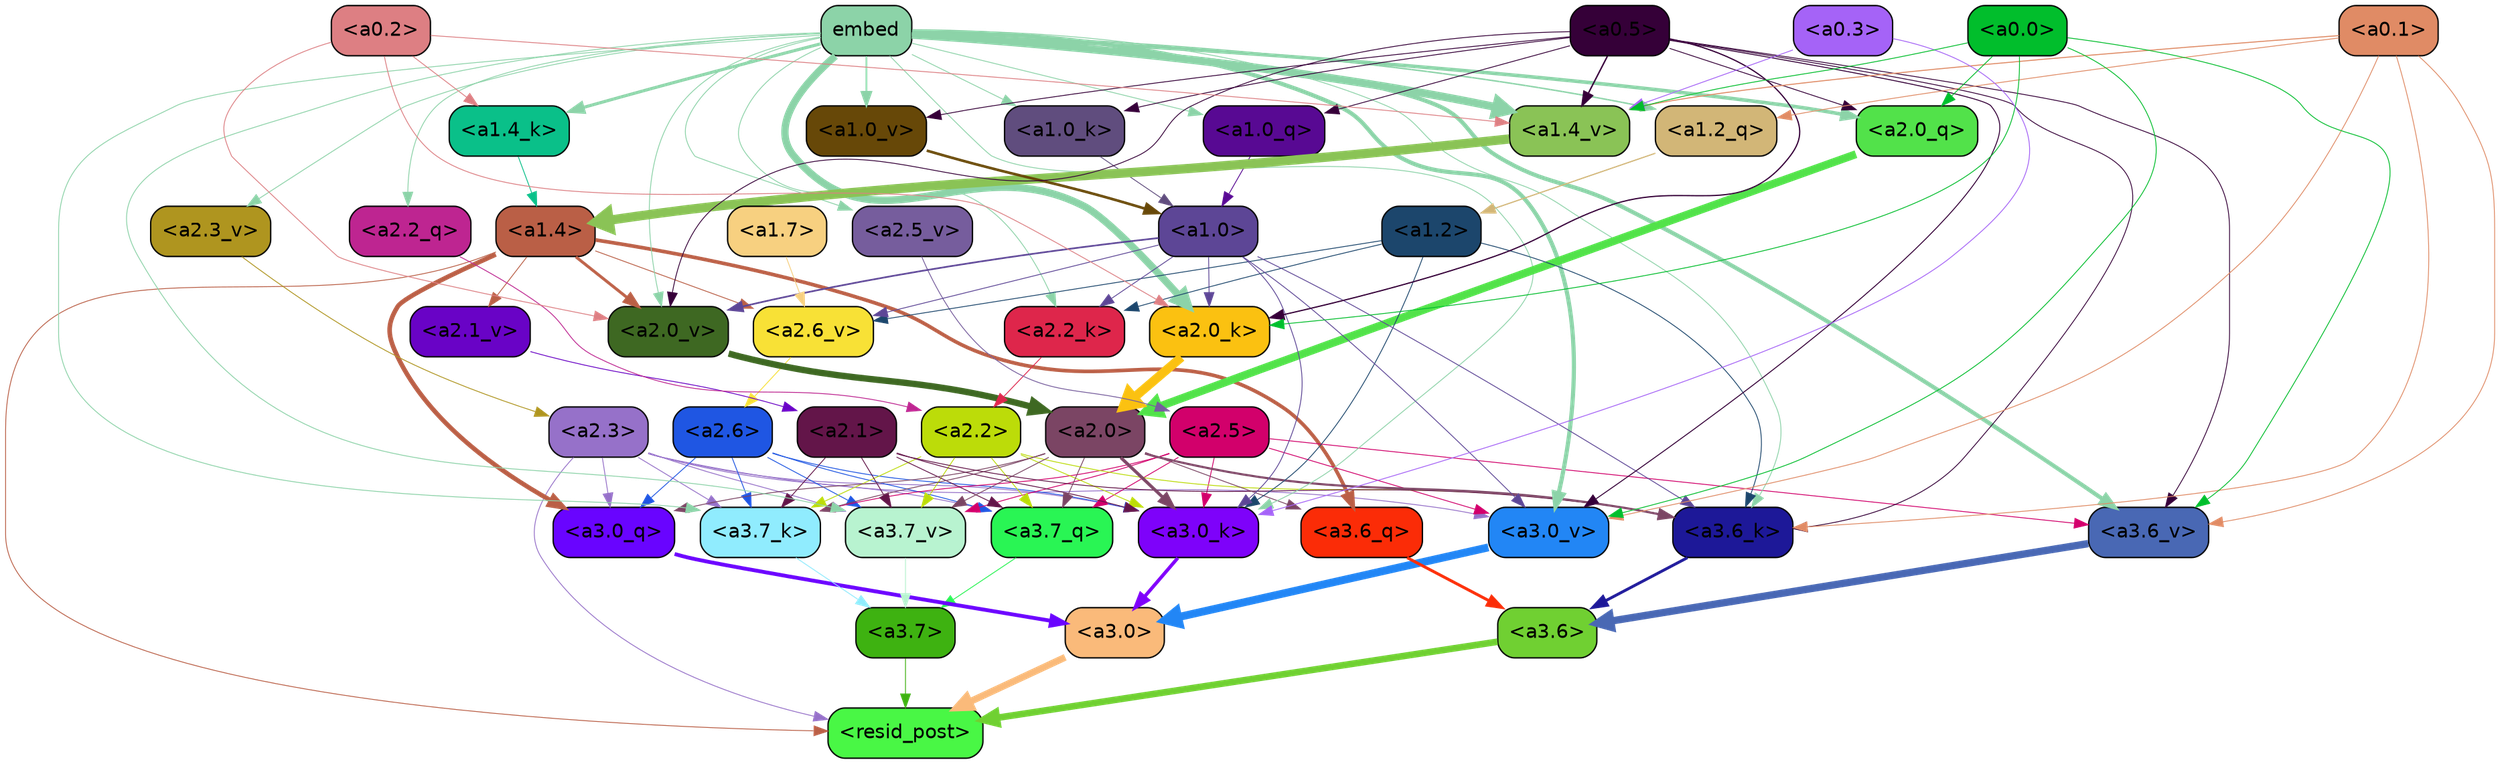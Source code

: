 strict digraph "" {
	graph [bgcolor=transparent,
		layout=dot,
		overlap=false,
		splines=true
	];
	"<a3.7>"	[color=black,
		fillcolor="#3eb211",
		fontname=Helvetica,
		shape=box,
		style="filled, rounded"];
	"<resid_post>"	[color=black,
		fillcolor="#49f745",
		fontname=Helvetica,
		shape=box,
		style="filled, rounded"];
	"<a3.7>" -> "<resid_post>"	[color="#3eb211",
		penwidth=0.6];
	"<a3.6>"	[color=black,
		fillcolor="#70d032",
		fontname=Helvetica,
		shape=box,
		style="filled, rounded"];
	"<a3.6>" -> "<resid_post>"	[color="#70d032",
		penwidth=4.753257989883423];
	"<a3.0>"	[color=black,
		fillcolor="#faba7a",
		fontname=Helvetica,
		shape=box,
		style="filled, rounded"];
	"<a3.0>" -> "<resid_post>"	[color="#faba7a",
		penwidth=4.90053927898407];
	"<a2.3>"	[color=black,
		fillcolor="#9671c9",
		fontname=Helvetica,
		shape=box,
		style="filled, rounded"];
	"<a2.3>" -> "<resid_post>"	[color="#9671c9",
		penwidth=0.6];
	"<a3.7_q>"	[color=black,
		fillcolor="#29f554",
		fontname=Helvetica,
		shape=box,
		style="filled, rounded"];
	"<a2.3>" -> "<a3.7_q>"	[color="#9671c9",
		penwidth=0.6];
	"<a3.0_q>"	[color=black,
		fillcolor="#6904ff",
		fontname=Helvetica,
		shape=box,
		style="filled, rounded"];
	"<a2.3>" -> "<a3.0_q>"	[color="#9671c9",
		penwidth=0.6];
	"<a3.7_k>"	[color=black,
		fillcolor="#90ecfe",
		fontname=Helvetica,
		shape=box,
		style="filled, rounded"];
	"<a2.3>" -> "<a3.7_k>"	[color="#9671c9",
		penwidth=0.6];
	"<a3.0_k>"	[color=black,
		fillcolor="#7e02fa",
		fontname=Helvetica,
		shape=box,
		style="filled, rounded"];
	"<a2.3>" -> "<a3.0_k>"	[color="#9671c9",
		penwidth=0.6];
	"<a3.7_v>"	[color=black,
		fillcolor="#b8f3d0",
		fontname=Helvetica,
		shape=box,
		style="filled, rounded"];
	"<a2.3>" -> "<a3.7_v>"	[color="#9671c9",
		penwidth=0.6];
	"<a3.0_v>"	[color=black,
		fillcolor="#2286f5",
		fontname=Helvetica,
		shape=box,
		style="filled, rounded"];
	"<a2.3>" -> "<a3.0_v>"	[color="#9671c9",
		penwidth=0.6];
	"<a1.4>"	[color=black,
		fillcolor="#ba5f46",
		fontname=Helvetica,
		shape=box,
		style="filled, rounded"];
	"<a1.4>" -> "<resid_post>"	[color="#ba5f46",
		penwidth=0.6];
	"<a3.6_q>"	[color=black,
		fillcolor="#fb2c07",
		fontname=Helvetica,
		shape=box,
		style="filled, rounded"];
	"<a1.4>" -> "<a3.6_q>"	[color="#ba5f46",
		penwidth=2.6043437719345093];
	"<a1.4>" -> "<a3.0_q>"	[color="#ba5f46",
		penwidth=3.2779015004634857];
	"<a2.6_v>"	[color=black,
		fillcolor="#f8e136",
		fontname=Helvetica,
		shape=box,
		style="filled, rounded"];
	"<a1.4>" -> "<a2.6_v>"	[color="#ba5f46",
		penwidth=0.6];
	"<a2.1_v>"	[color=black,
		fillcolor="#6903c6",
		fontname=Helvetica,
		shape=box,
		style="filled, rounded"];
	"<a1.4>" -> "<a2.1_v>"	[color="#ba5f46",
		penwidth=0.6];
	"<a2.0_v>"	[color=black,
		fillcolor="#3e6822",
		fontname=Helvetica,
		shape=box,
		style="filled, rounded"];
	"<a1.4>" -> "<a2.0_v>"	[color="#ba5f46",
		penwidth=2.089712530374527];
	"<a3.7_q>" -> "<a3.7>"	[color="#29f554",
		penwidth=0.6];
	"<a3.6_q>" -> "<a3.6>"	[color="#fb2c07",
		penwidth=2.091020345687866];
	"<a3.0_q>" -> "<a3.0>"	[color="#6904ff",
		penwidth=2.7421876192092896];
	"<a3.7_k>" -> "<a3.7>"	[color="#90ecfe",
		penwidth=0.6];
	"<a3.6_k>"	[color=black,
		fillcolor="#1d1898",
		fontname=Helvetica,
		shape=box,
		style="filled, rounded"];
	"<a3.6_k>" -> "<a3.6>"	[color="#1d1898",
		penwidth=2.048597991466522];
	"<a3.0_k>" -> "<a3.0>"	[color="#7e02fa",
		penwidth=2.476402521133423];
	"<a3.7_v>" -> "<a3.7>"	[color="#b8f3d0",
		penwidth=0.6];
	"<a3.6_v>"	[color=black,
		fillcolor="#4968b4",
		fontname=Helvetica,
		shape=box,
		style="filled, rounded"];
	"<a3.6_v>" -> "<a3.6>"	[color="#4968b4",
		penwidth=5.2550448179244995];
	"<a3.0_v>" -> "<a3.0>"	[color="#2286f5",
		penwidth=5.652270674705505];
	"<a2.6>"	[color=black,
		fillcolor="#1f56e3",
		fontname=Helvetica,
		shape=box,
		style="filled, rounded"];
	"<a2.6>" -> "<a3.7_q>"	[color="#1f56e3",
		penwidth=0.6];
	"<a2.6>" -> "<a3.0_q>"	[color="#1f56e3",
		penwidth=0.6];
	"<a2.6>" -> "<a3.7_k>"	[color="#1f56e3",
		penwidth=0.6];
	"<a2.6>" -> "<a3.0_k>"	[color="#1f56e3",
		penwidth=0.6];
	"<a2.6>" -> "<a3.7_v>"	[color="#1f56e3",
		penwidth=0.6];
	"<a2.5>"	[color=black,
		fillcolor="#d2006b",
		fontname=Helvetica,
		shape=box,
		style="filled, rounded"];
	"<a2.5>" -> "<a3.7_q>"	[color="#d2006b",
		penwidth=0.6];
	"<a2.5>" -> "<a3.7_k>"	[color="#d2006b",
		penwidth=0.6];
	"<a2.5>" -> "<a3.0_k>"	[color="#d2006b",
		penwidth=0.6];
	"<a2.5>" -> "<a3.7_v>"	[color="#d2006b",
		penwidth=0.6];
	"<a2.5>" -> "<a3.6_v>"	[color="#d2006b",
		penwidth=0.6];
	"<a2.5>" -> "<a3.0_v>"	[color="#d2006b",
		penwidth=0.6];
	"<a2.2>"	[color=black,
		fillcolor="#bcdc09",
		fontname=Helvetica,
		shape=box,
		style="filled, rounded"];
	"<a2.2>" -> "<a3.7_q>"	[color="#bcdc09",
		penwidth=0.6];
	"<a2.2>" -> "<a3.7_k>"	[color="#bcdc09",
		penwidth=0.6];
	"<a2.2>" -> "<a3.6_k>"	[color="#bcdc09",
		penwidth=0.6];
	"<a2.2>" -> "<a3.0_k>"	[color="#bcdc09",
		penwidth=0.6];
	"<a2.2>" -> "<a3.7_v>"	[color="#bcdc09",
		penwidth=0.6];
	"<a2.1>"	[color=black,
		fillcolor="#631549",
		fontname=Helvetica,
		shape=box,
		style="filled, rounded"];
	"<a2.1>" -> "<a3.7_q>"	[color="#631549",
		penwidth=0.6];
	"<a2.1>" -> "<a3.7_k>"	[color="#631549",
		penwidth=0.6];
	"<a2.1>" -> "<a3.6_k>"	[color="#631549",
		penwidth=0.6];
	"<a2.1>" -> "<a3.0_k>"	[color="#631549",
		penwidth=0.6];
	"<a2.1>" -> "<a3.7_v>"	[color="#631549",
		penwidth=0.6];
	"<a2.0>"	[color=black,
		fillcolor="#7b4564",
		fontname=Helvetica,
		shape=box,
		style="filled, rounded"];
	"<a2.0>" -> "<a3.7_q>"	[color="#7b4564",
		penwidth=0.6];
	"<a2.0>" -> "<a3.6_q>"	[color="#7b4564",
		penwidth=0.6];
	"<a2.0>" -> "<a3.0_q>"	[color="#7b4564",
		penwidth=0.6];
	"<a2.0>" -> "<a3.7_k>"	[color="#7b4564",
		penwidth=0.6];
	"<a2.0>" -> "<a3.6_k>"	[color="#7b4564",
		penwidth=1.5290023684501648];
	"<a2.0>" -> "<a3.0_k>"	[color="#7b4564",
		penwidth=2.2551413774490356];
	"<a2.0>" -> "<a3.7_v>"	[color="#7b4564",
		penwidth=0.6];
	embed	[color=black,
		fillcolor="#8cd3a8",
		fontname=Helvetica,
		shape=box,
		style="filled, rounded"];
	embed -> "<a3.7_k>"	[color="#8cd3a8",
		penwidth=0.6];
	embed -> "<a3.6_k>"	[color="#8cd3a8",
		penwidth=0.6];
	embed -> "<a3.0_k>"	[color="#8cd3a8",
		penwidth=0.6];
	embed -> "<a3.7_v>"	[color="#8cd3a8",
		penwidth=0.6];
	embed -> "<a3.6_v>"	[color="#8cd3a8",
		penwidth=2.9556376338005066];
	embed -> "<a3.0_v>"	[color="#8cd3a8",
		penwidth=2.972973108291626];
	"<a2.2_q>"	[color=black,
		fillcolor="#be2591",
		fontname=Helvetica,
		shape=box,
		style="filled, rounded"];
	embed -> "<a2.2_q>"	[color="#8cd3a8",
		penwidth=0.6];
	"<a2.0_q>"	[color=black,
		fillcolor="#52e24a",
		fontname=Helvetica,
		shape=box,
		style="filled, rounded"];
	embed -> "<a2.0_q>"	[color="#8cd3a8",
		penwidth=2.540744114667177];
	"<a2.2_k>"	[color=black,
		fillcolor="#de264b",
		fontname=Helvetica,
		shape=box,
		style="filled, rounded"];
	embed -> "<a2.2_k>"	[color="#8cd3a8",
		penwidth=0.6];
	"<a2.0_k>"	[color=black,
		fillcolor="#fbc111",
		fontname=Helvetica,
		shape=box,
		style="filled, rounded"];
	embed -> "<a2.0_k>"	[color="#8cd3a8",
		penwidth=5.233989953994751];
	"<a2.5_v>"	[color=black,
		fillcolor="#765d9d",
		fontname=Helvetica,
		shape=box,
		style="filled, rounded"];
	embed -> "<a2.5_v>"	[color="#8cd3a8",
		penwidth=0.6];
	"<a2.3_v>"	[color=black,
		fillcolor="#af951f",
		fontname=Helvetica,
		shape=box,
		style="filled, rounded"];
	embed -> "<a2.3_v>"	[color="#8cd3a8",
		penwidth=0.6];
	embed -> "<a2.0_v>"	[color="#8cd3a8",
		penwidth=0.6];
	"<a1.2_q>"	[color=black,
		fillcolor="#d2b677",
		fontname=Helvetica,
		shape=box,
		style="filled, rounded"];
	embed -> "<a1.2_q>"	[color="#8cd3a8",
		penwidth=1.0232882499694824];
	"<a1.0_q>"	[color=black,
		fillcolor="#580993",
		fontname=Helvetica,
		shape=box,
		style="filled, rounded"];
	embed -> "<a1.0_q>"	[color="#8cd3a8",
		penwidth=0.6];
	"<a1.4_k>"	[color=black,
		fillcolor="#0ac089",
		fontname=Helvetica,
		shape=box,
		style="filled, rounded"];
	embed -> "<a1.4_k>"	[color="#8cd3a8",
		penwidth=2.181154489517212];
	"<a1.0_k>"	[color=black,
		fillcolor="#604d7e",
		fontname=Helvetica,
		shape=box,
		style="filled, rounded"];
	embed -> "<a1.0_k>"	[color="#8cd3a8",
		penwidth=0.6];
	"<a1.4_v>"	[color=black,
		fillcolor="#8ac356",
		fontname=Helvetica,
		shape=box,
		style="filled, rounded"];
	embed -> "<a1.4_v>"	[color="#8cd3a8",
		penwidth=5.707561254501343];
	"<a1.0_v>"	[color=black,
		fillcolor="#674808",
		fontname=Helvetica,
		shape=box,
		style="filled, rounded"];
	embed -> "<a1.0_v>"	[color="#8cd3a8",
		penwidth=1.26310396194458];
	"<a1.2>"	[color=black,
		fillcolor="#1c466c",
		fontname=Helvetica,
		shape=box,
		style="filled, rounded"];
	"<a1.2>" -> "<a3.6_k>"	[color="#1c466c",
		penwidth=0.6];
	"<a1.2>" -> "<a3.0_k>"	[color="#1c466c",
		penwidth=0.6];
	"<a1.2>" -> "<a2.2_k>"	[color="#1c466c",
		penwidth=0.6];
	"<a1.2>" -> "<a2.6_v>"	[color="#1c466c",
		penwidth=0.6];
	"<a1.0>"	[color=black,
		fillcolor="#5d4696",
		fontname=Helvetica,
		shape=box,
		style="filled, rounded"];
	"<a1.0>" -> "<a3.6_k>"	[color="#5d4696",
		penwidth=0.6];
	"<a1.0>" -> "<a3.0_k>"	[color="#5d4696",
		penwidth=0.6];
	"<a1.0>" -> "<a3.0_v>"	[color="#5d4696",
		penwidth=0.6];
	"<a1.0>" -> "<a2.2_k>"	[color="#5d4696",
		penwidth=0.6];
	"<a1.0>" -> "<a2.0_k>"	[color="#5d4696",
		penwidth=0.6];
	"<a1.0>" -> "<a2.6_v>"	[color="#5d4696",
		penwidth=0.6];
	"<a1.0>" -> "<a2.0_v>"	[color="#5d4696",
		penwidth=1.1915444135665894];
	"<a0.5>"	[color=black,
		fillcolor="#350038",
		fontname=Helvetica,
		shape=box,
		style="filled, rounded"];
	"<a0.5>" -> "<a3.6_k>"	[color="#350038",
		penwidth=0.6];
	"<a0.5>" -> "<a3.6_v>"	[color="#350038",
		penwidth=0.6];
	"<a0.5>" -> "<a3.0_v>"	[color="#350038",
		penwidth=0.6790935099124908];
	"<a0.5>" -> "<a2.0_q>"	[color="#350038",
		penwidth=0.6];
	"<a0.5>" -> "<a2.0_k>"	[color="#350038",
		penwidth=0.8868831396102905];
	"<a0.5>" -> "<a2.0_v>"	[color="#350038",
		penwidth=0.6];
	"<a0.5>" -> "<a1.0_q>"	[color="#350038",
		penwidth=0.6];
	"<a0.5>" -> "<a1.0_k>"	[color="#350038",
		penwidth=0.6];
	"<a0.5>" -> "<a1.4_v>"	[color="#350038",
		penwidth=1.0242966413497925];
	"<a0.5>" -> "<a1.0_v>"	[color="#350038",
		penwidth=0.6];
	"<a0.1>"	[color=black,
		fillcolor="#e08b65",
		fontname=Helvetica,
		shape=box,
		style="filled, rounded"];
	"<a0.1>" -> "<a3.6_k>"	[color="#e08b65",
		penwidth=0.6];
	"<a0.1>" -> "<a3.6_v>"	[color="#e08b65",
		penwidth=0.6];
	"<a0.1>" -> "<a3.0_v>"	[color="#e08b65",
		penwidth=0.6];
	"<a0.1>" -> "<a1.2_q>"	[color="#e08b65",
		penwidth=0.6];
	"<a0.1>" -> "<a1.4_v>"	[color="#e08b65",
		penwidth=0.7291159629821777];
	"<a0.3>"	[color=black,
		fillcolor="#a563f7",
		fontname=Helvetica,
		shape=box,
		style="filled, rounded"];
	"<a0.3>" -> "<a3.0_k>"	[color="#a563f7",
		penwidth=0.6];
	"<a0.3>" -> "<a1.4_v>"	[color="#a563f7",
		penwidth=0.6];
	"<a0.0>"	[color=black,
		fillcolor="#01be2c",
		fontname=Helvetica,
		shape=box,
		style="filled, rounded"];
	"<a0.0>" -> "<a3.6_v>"	[color="#01be2c",
		penwidth=0.6];
	"<a0.0>" -> "<a3.0_v>"	[color="#01be2c",
		penwidth=0.6];
	"<a0.0>" -> "<a2.0_q>"	[color="#01be2c",
		penwidth=0.6];
	"<a0.0>" -> "<a2.0_k>"	[color="#01be2c",
		penwidth=0.6];
	"<a0.0>" -> "<a1.4_v>"	[color="#01be2c",
		penwidth=0.6];
	"<a2.2_q>" -> "<a2.2>"	[color="#be2591",
		penwidth=0.6];
	"<a2.0_q>" -> "<a2.0>"	[color="#52e24a",
		penwidth=5.6763341426849365];
	"<a2.2_k>" -> "<a2.2>"	[color="#de264b",
		penwidth=0.6];
	"<a2.0_k>" -> "<a2.0>"	[color="#fbc111",
		penwidth=6.450865745544434];
	"<a2.6_v>" -> "<a2.6>"	[color="#f8e136",
		penwidth=0.6];
	"<a2.5_v>" -> "<a2.5>"	[color="#765d9d",
		penwidth=0.6];
	"<a2.3_v>" -> "<a2.3>"	[color="#af951f",
		penwidth=0.6];
	"<a2.1_v>" -> "<a2.1>"	[color="#6903c6",
		penwidth=0.6];
	"<a2.0_v>" -> "<a2.0>"	[color="#3e6822",
		penwidth=4.569358706474304];
	"<a0.2>"	[color=black,
		fillcolor="#dd7f83",
		fontname=Helvetica,
		shape=box,
		style="filled, rounded"];
	"<a0.2>" -> "<a2.0_k>"	[color="#dd7f83",
		penwidth=0.6];
	"<a0.2>" -> "<a2.0_v>"	[color="#dd7f83",
		penwidth=0.6];
	"<a0.2>" -> "<a1.4_k>"	[color="#dd7f83",
		penwidth=0.6];
	"<a0.2>" -> "<a1.4_v>"	[color="#dd7f83",
		penwidth=0.6];
	"<a1.7>"	[color=black,
		fillcolor="#f7d080",
		fontname=Helvetica,
		shape=box,
		style="filled, rounded"];
	"<a1.7>" -> "<a2.6_v>"	[color="#f7d080",
		penwidth=0.6];
	"<a1.2_q>" -> "<a1.2>"	[color="#d2b677",
		penwidth=0.8473789691925049];
	"<a1.0_q>" -> "<a1.0>"	[color="#580993",
		penwidth=0.6];
	"<a1.4_k>" -> "<a1.4>"	[color="#0ac089",
		penwidth=0.6];
	"<a1.0_k>" -> "<a1.0>"	[color="#604d7e",
		penwidth=0.6];
	"<a1.4_v>" -> "<a1.4>"	[color="#8ac356",
		penwidth=6.609479665756226];
	"<a1.0_v>" -> "<a1.0>"	[color="#674808",
		penwidth=1.862385869026184];
}
